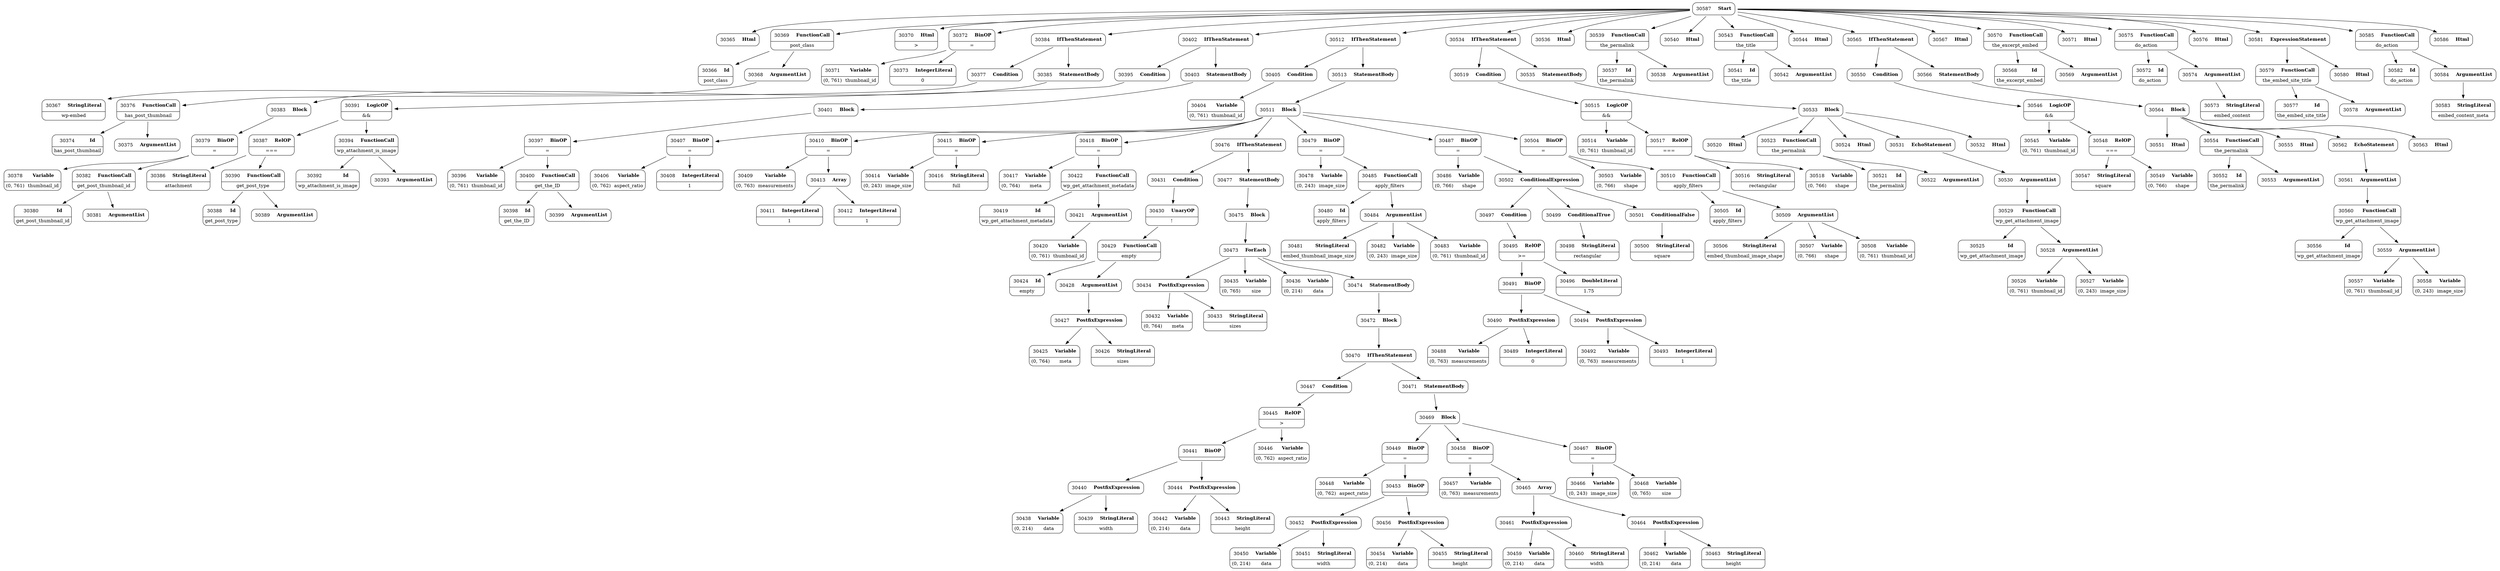 digraph ast {
node [shape=none];
30365 [label=<<TABLE border='1' cellspacing='0' cellpadding='10' style='rounded' ><TR><TD border='0'>30365</TD><TD border='0'><B>Html</B></TD></TR></TABLE>>];
30366 [label=<<TABLE border='1' cellspacing='0' cellpadding='10' style='rounded' ><TR><TD border='0'>30366</TD><TD border='0'><B>Id</B></TD></TR><HR/><TR><TD border='0' cellpadding='5' colspan='2'>post_class</TD></TR></TABLE>>];
30367 [label=<<TABLE border='1' cellspacing='0' cellpadding='10' style='rounded' ><TR><TD border='0'>30367</TD><TD border='0'><B>StringLiteral</B></TD></TR><HR/><TR><TD border='0' cellpadding='5' colspan='2'>wp-embed</TD></TR></TABLE>>];
30368 [label=<<TABLE border='1' cellspacing='0' cellpadding='10' style='rounded' ><TR><TD border='0'>30368</TD><TD border='0'><B>ArgumentList</B></TD></TR></TABLE>>];
30368 -> 30367 [weight=2];
30369 [label=<<TABLE border='1' cellspacing='0' cellpadding='10' style='rounded' ><TR><TD border='0'>30369</TD><TD border='0'><B>FunctionCall</B></TD></TR><HR/><TR><TD border='0' cellpadding='5' colspan='2'>post_class</TD></TR></TABLE>>];
30369 -> 30366 [weight=2];
30369 -> 30368 [weight=2];
30370 [label=<<TABLE border='1' cellspacing='0' cellpadding='10' style='rounded' ><TR><TD border='0'>30370</TD><TD border='0'><B>Html</B></TD></TR><HR/><TR><TD border='0' cellpadding='5' colspan='2'>&gt;</TD></TR></TABLE>>];
30371 [label=<<TABLE border='1' cellspacing='0' cellpadding='10' style='rounded' ><TR><TD border='0'>30371</TD><TD border='0'><B>Variable</B></TD></TR><HR/><TR><TD border='0' cellpadding='5'>(0, 761)</TD><TD border='0' cellpadding='5'>thumbnail_id</TD></TR></TABLE>>];
30372 [label=<<TABLE border='1' cellspacing='0' cellpadding='10' style='rounded' ><TR><TD border='0'>30372</TD><TD border='0'><B>BinOP</B></TD></TR><HR/><TR><TD border='0' cellpadding='5' colspan='2'>=</TD></TR></TABLE>>];
30372 -> 30371 [weight=2];
30372 -> 30373 [weight=2];
30373 [label=<<TABLE border='1' cellspacing='0' cellpadding='10' style='rounded' ><TR><TD border='0'>30373</TD><TD border='0'><B>IntegerLiteral</B></TD></TR><HR/><TR><TD border='0' cellpadding='5' colspan='2'>0</TD></TR></TABLE>>];
30374 [label=<<TABLE border='1' cellspacing='0' cellpadding='10' style='rounded' ><TR><TD border='0'>30374</TD><TD border='0'><B>Id</B></TD></TR><HR/><TR><TD border='0' cellpadding='5' colspan='2'>has_post_thumbnail</TD></TR></TABLE>>];
30375 [label=<<TABLE border='1' cellspacing='0' cellpadding='10' style='rounded' ><TR><TD border='0'>30375</TD><TD border='0'><B>ArgumentList</B></TD></TR></TABLE>>];
30376 [label=<<TABLE border='1' cellspacing='0' cellpadding='10' style='rounded' ><TR><TD border='0'>30376</TD><TD border='0'><B>FunctionCall</B></TD></TR><HR/><TR><TD border='0' cellpadding='5' colspan='2'>has_post_thumbnail</TD></TR></TABLE>>];
30376 -> 30374 [weight=2];
30376 -> 30375 [weight=2];
30377 [label=<<TABLE border='1' cellspacing='0' cellpadding='10' style='rounded' ><TR><TD border='0'>30377</TD><TD border='0'><B>Condition</B></TD></TR></TABLE>>];
30377 -> 30376 [weight=2];
30378 [label=<<TABLE border='1' cellspacing='0' cellpadding='10' style='rounded' ><TR><TD border='0'>30378</TD><TD border='0'><B>Variable</B></TD></TR><HR/><TR><TD border='0' cellpadding='5'>(0, 761)</TD><TD border='0' cellpadding='5'>thumbnail_id</TD></TR></TABLE>>];
30379 [label=<<TABLE border='1' cellspacing='0' cellpadding='10' style='rounded' ><TR><TD border='0'>30379</TD><TD border='0'><B>BinOP</B></TD></TR><HR/><TR><TD border='0' cellpadding='5' colspan='2'>=</TD></TR></TABLE>>];
30379 -> 30378 [weight=2];
30379 -> 30382 [weight=2];
30380 [label=<<TABLE border='1' cellspacing='0' cellpadding='10' style='rounded' ><TR><TD border='0'>30380</TD><TD border='0'><B>Id</B></TD></TR><HR/><TR><TD border='0' cellpadding='5' colspan='2'>get_post_thumbnail_id</TD></TR></TABLE>>];
30381 [label=<<TABLE border='1' cellspacing='0' cellpadding='10' style='rounded' ><TR><TD border='0'>30381</TD><TD border='0'><B>ArgumentList</B></TD></TR></TABLE>>];
30382 [label=<<TABLE border='1' cellspacing='0' cellpadding='10' style='rounded' ><TR><TD border='0'>30382</TD><TD border='0'><B>FunctionCall</B></TD></TR><HR/><TR><TD border='0' cellpadding='5' colspan='2'>get_post_thumbnail_id</TD></TR></TABLE>>];
30382 -> 30380 [weight=2];
30382 -> 30381 [weight=2];
30383 [label=<<TABLE border='1' cellspacing='0' cellpadding='10' style='rounded' ><TR><TD border='0'>30383</TD><TD border='0'><B>Block</B></TD></TR></TABLE>>];
30383 -> 30379 [weight=2];
30384 [label=<<TABLE border='1' cellspacing='0' cellpadding='10' style='rounded' ><TR><TD border='0'>30384</TD><TD border='0'><B>IfThenStatement</B></TD></TR></TABLE>>];
30384 -> 30377 [weight=2];
30384 -> 30385 [weight=2];
30385 [label=<<TABLE border='1' cellspacing='0' cellpadding='10' style='rounded' ><TR><TD border='0'>30385</TD><TD border='0'><B>StatementBody</B></TD></TR></TABLE>>];
30385 -> 30383 [weight=2];
30386 [label=<<TABLE border='1' cellspacing='0' cellpadding='10' style='rounded' ><TR><TD border='0'>30386</TD><TD border='0'><B>StringLiteral</B></TD></TR><HR/><TR><TD border='0' cellpadding='5' colspan='2'>attachment</TD></TR></TABLE>>];
30387 [label=<<TABLE border='1' cellspacing='0' cellpadding='10' style='rounded' ><TR><TD border='0'>30387</TD><TD border='0'><B>RelOP</B></TD></TR><HR/><TR><TD border='0' cellpadding='5' colspan='2'>===</TD></TR></TABLE>>];
30387 -> 30386 [weight=2];
30387 -> 30390 [weight=2];
30388 [label=<<TABLE border='1' cellspacing='0' cellpadding='10' style='rounded' ><TR><TD border='0'>30388</TD><TD border='0'><B>Id</B></TD></TR><HR/><TR><TD border='0' cellpadding='5' colspan='2'>get_post_type</TD></TR></TABLE>>];
30389 [label=<<TABLE border='1' cellspacing='0' cellpadding='10' style='rounded' ><TR><TD border='0'>30389</TD><TD border='0'><B>ArgumentList</B></TD></TR></TABLE>>];
30390 [label=<<TABLE border='1' cellspacing='0' cellpadding='10' style='rounded' ><TR><TD border='0'>30390</TD><TD border='0'><B>FunctionCall</B></TD></TR><HR/><TR><TD border='0' cellpadding='5' colspan='2'>get_post_type</TD></TR></TABLE>>];
30390 -> 30388 [weight=2];
30390 -> 30389 [weight=2];
30391 [label=<<TABLE border='1' cellspacing='0' cellpadding='10' style='rounded' ><TR><TD border='0'>30391</TD><TD border='0'><B>LogicOP</B></TD></TR><HR/><TR><TD border='0' cellpadding='5' colspan='2'>&amp;&amp;</TD></TR></TABLE>>];
30391 -> 30387 [weight=2];
30391 -> 30394 [weight=2];
30392 [label=<<TABLE border='1' cellspacing='0' cellpadding='10' style='rounded' ><TR><TD border='0'>30392</TD><TD border='0'><B>Id</B></TD></TR><HR/><TR><TD border='0' cellpadding='5' colspan='2'>wp_attachment_is_image</TD></TR></TABLE>>];
30393 [label=<<TABLE border='1' cellspacing='0' cellpadding='10' style='rounded' ><TR><TD border='0'>30393</TD><TD border='0'><B>ArgumentList</B></TD></TR></TABLE>>];
30394 [label=<<TABLE border='1' cellspacing='0' cellpadding='10' style='rounded' ><TR><TD border='0'>30394</TD><TD border='0'><B>FunctionCall</B></TD></TR><HR/><TR><TD border='0' cellpadding='5' colspan='2'>wp_attachment_is_image</TD></TR></TABLE>>];
30394 -> 30392 [weight=2];
30394 -> 30393 [weight=2];
30395 [label=<<TABLE border='1' cellspacing='0' cellpadding='10' style='rounded' ><TR><TD border='0'>30395</TD><TD border='0'><B>Condition</B></TD></TR></TABLE>>];
30395 -> 30391 [weight=2];
30396 [label=<<TABLE border='1' cellspacing='0' cellpadding='10' style='rounded' ><TR><TD border='0'>30396</TD><TD border='0'><B>Variable</B></TD></TR><HR/><TR><TD border='0' cellpadding='5'>(0, 761)</TD><TD border='0' cellpadding='5'>thumbnail_id</TD></TR></TABLE>>];
30397 [label=<<TABLE border='1' cellspacing='0' cellpadding='10' style='rounded' ><TR><TD border='0'>30397</TD><TD border='0'><B>BinOP</B></TD></TR><HR/><TR><TD border='0' cellpadding='5' colspan='2'>=</TD></TR></TABLE>>];
30397 -> 30396 [weight=2];
30397 -> 30400 [weight=2];
30398 [label=<<TABLE border='1' cellspacing='0' cellpadding='10' style='rounded' ><TR><TD border='0'>30398</TD><TD border='0'><B>Id</B></TD></TR><HR/><TR><TD border='0' cellpadding='5' colspan='2'>get_the_ID</TD></TR></TABLE>>];
30399 [label=<<TABLE border='1' cellspacing='0' cellpadding='10' style='rounded' ><TR><TD border='0'>30399</TD><TD border='0'><B>ArgumentList</B></TD></TR></TABLE>>];
30400 [label=<<TABLE border='1' cellspacing='0' cellpadding='10' style='rounded' ><TR><TD border='0'>30400</TD><TD border='0'><B>FunctionCall</B></TD></TR><HR/><TR><TD border='0' cellpadding='5' colspan='2'>get_the_ID</TD></TR></TABLE>>];
30400 -> 30398 [weight=2];
30400 -> 30399 [weight=2];
30401 [label=<<TABLE border='1' cellspacing='0' cellpadding='10' style='rounded' ><TR><TD border='0'>30401</TD><TD border='0'><B>Block</B></TD></TR></TABLE>>];
30401 -> 30397 [weight=2];
30402 [label=<<TABLE border='1' cellspacing='0' cellpadding='10' style='rounded' ><TR><TD border='0'>30402</TD><TD border='0'><B>IfThenStatement</B></TD></TR></TABLE>>];
30402 -> 30395 [weight=2];
30402 -> 30403 [weight=2];
30403 [label=<<TABLE border='1' cellspacing='0' cellpadding='10' style='rounded' ><TR><TD border='0'>30403</TD><TD border='0'><B>StatementBody</B></TD></TR></TABLE>>];
30403 -> 30401 [weight=2];
30404 [label=<<TABLE border='1' cellspacing='0' cellpadding='10' style='rounded' ><TR><TD border='0'>30404</TD><TD border='0'><B>Variable</B></TD></TR><HR/><TR><TD border='0' cellpadding='5'>(0, 761)</TD><TD border='0' cellpadding='5'>thumbnail_id</TD></TR></TABLE>>];
30405 [label=<<TABLE border='1' cellspacing='0' cellpadding='10' style='rounded' ><TR><TD border='0'>30405</TD><TD border='0'><B>Condition</B></TD></TR></TABLE>>];
30405 -> 30404 [weight=2];
30406 [label=<<TABLE border='1' cellspacing='0' cellpadding='10' style='rounded' ><TR><TD border='0'>30406</TD><TD border='0'><B>Variable</B></TD></TR><HR/><TR><TD border='0' cellpadding='5'>(0, 762)</TD><TD border='0' cellpadding='5'>aspect_ratio</TD></TR></TABLE>>];
30407 [label=<<TABLE border='1' cellspacing='0' cellpadding='10' style='rounded' ><TR><TD border='0'>30407</TD><TD border='0'><B>BinOP</B></TD></TR><HR/><TR><TD border='0' cellpadding='5' colspan='2'>=</TD></TR></TABLE>>];
30407 -> 30406 [weight=2];
30407 -> 30408 [weight=2];
30408 [label=<<TABLE border='1' cellspacing='0' cellpadding='10' style='rounded' ><TR><TD border='0'>30408</TD><TD border='0'><B>IntegerLiteral</B></TD></TR><HR/><TR><TD border='0' cellpadding='5' colspan='2'>1</TD></TR></TABLE>>];
30409 [label=<<TABLE border='1' cellspacing='0' cellpadding='10' style='rounded' ><TR><TD border='0'>30409</TD><TD border='0'><B>Variable</B></TD></TR><HR/><TR><TD border='0' cellpadding='5'>(0, 763)</TD><TD border='0' cellpadding='5'>measurements</TD></TR></TABLE>>];
30410 [label=<<TABLE border='1' cellspacing='0' cellpadding='10' style='rounded' ><TR><TD border='0'>30410</TD><TD border='0'><B>BinOP</B></TD></TR><HR/><TR><TD border='0' cellpadding='5' colspan='2'>=</TD></TR></TABLE>>];
30410 -> 30409 [weight=2];
30410 -> 30413 [weight=2];
30411 [label=<<TABLE border='1' cellspacing='0' cellpadding='10' style='rounded' ><TR><TD border='0'>30411</TD><TD border='0'><B>IntegerLiteral</B></TD></TR><HR/><TR><TD border='0' cellpadding='5' colspan='2'>1</TD></TR></TABLE>>];
30412 [label=<<TABLE border='1' cellspacing='0' cellpadding='10' style='rounded' ><TR><TD border='0'>30412</TD><TD border='0'><B>IntegerLiteral</B></TD></TR><HR/><TR><TD border='0' cellpadding='5' colspan='2'>1</TD></TR></TABLE>>];
30413 [label=<<TABLE border='1' cellspacing='0' cellpadding='10' style='rounded' ><TR><TD border='0'>30413</TD><TD border='0'><B>Array</B></TD></TR></TABLE>>];
30413 -> 30411 [weight=2];
30413 -> 30412 [weight=2];
30414 [label=<<TABLE border='1' cellspacing='0' cellpadding='10' style='rounded' ><TR><TD border='0'>30414</TD><TD border='0'><B>Variable</B></TD></TR><HR/><TR><TD border='0' cellpadding='5'>(0, 243)</TD><TD border='0' cellpadding='5'>image_size</TD></TR></TABLE>>];
30415 [label=<<TABLE border='1' cellspacing='0' cellpadding='10' style='rounded' ><TR><TD border='0'>30415</TD><TD border='0'><B>BinOP</B></TD></TR><HR/><TR><TD border='0' cellpadding='5' colspan='2'>=</TD></TR></TABLE>>];
30415 -> 30414 [weight=2];
30415 -> 30416 [weight=2];
30416 [label=<<TABLE border='1' cellspacing='0' cellpadding='10' style='rounded' ><TR><TD border='0'>30416</TD><TD border='0'><B>StringLiteral</B></TD></TR><HR/><TR><TD border='0' cellpadding='5' colspan='2'>full</TD></TR></TABLE>>];
30417 [label=<<TABLE border='1' cellspacing='0' cellpadding='10' style='rounded' ><TR><TD border='0'>30417</TD><TD border='0'><B>Variable</B></TD></TR><HR/><TR><TD border='0' cellpadding='5'>(0, 764)</TD><TD border='0' cellpadding='5'>meta</TD></TR></TABLE>>];
30418 [label=<<TABLE border='1' cellspacing='0' cellpadding='10' style='rounded' ><TR><TD border='0'>30418</TD><TD border='0'><B>BinOP</B></TD></TR><HR/><TR><TD border='0' cellpadding='5' colspan='2'>=</TD></TR></TABLE>>];
30418 -> 30417 [weight=2];
30418 -> 30422 [weight=2];
30419 [label=<<TABLE border='1' cellspacing='0' cellpadding='10' style='rounded' ><TR><TD border='0'>30419</TD><TD border='0'><B>Id</B></TD></TR><HR/><TR><TD border='0' cellpadding='5' colspan='2'>wp_get_attachment_metadata</TD></TR></TABLE>>];
30420 [label=<<TABLE border='1' cellspacing='0' cellpadding='10' style='rounded' ><TR><TD border='0'>30420</TD><TD border='0'><B>Variable</B></TD></TR><HR/><TR><TD border='0' cellpadding='5'>(0, 761)</TD><TD border='0' cellpadding='5'>thumbnail_id</TD></TR></TABLE>>];
30421 [label=<<TABLE border='1' cellspacing='0' cellpadding='10' style='rounded' ><TR><TD border='0'>30421</TD><TD border='0'><B>ArgumentList</B></TD></TR></TABLE>>];
30421 -> 30420 [weight=2];
30422 [label=<<TABLE border='1' cellspacing='0' cellpadding='10' style='rounded' ><TR><TD border='0'>30422</TD><TD border='0'><B>FunctionCall</B></TD></TR><HR/><TR><TD border='0' cellpadding='5' colspan='2'>wp_get_attachment_metadata</TD></TR></TABLE>>];
30422 -> 30419 [weight=2];
30422 -> 30421 [weight=2];
30424 [label=<<TABLE border='1' cellspacing='0' cellpadding='10' style='rounded' ><TR><TD border='0'>30424</TD><TD border='0'><B>Id</B></TD></TR><HR/><TR><TD border='0' cellpadding='5' colspan='2'>empty</TD></TR></TABLE>>];
30425 [label=<<TABLE border='1' cellspacing='0' cellpadding='10' style='rounded' ><TR><TD border='0'>30425</TD><TD border='0'><B>Variable</B></TD></TR><HR/><TR><TD border='0' cellpadding='5'>(0, 764)</TD><TD border='0' cellpadding='5'>meta</TD></TR></TABLE>>];
30426 [label=<<TABLE border='1' cellspacing='0' cellpadding='10' style='rounded' ><TR><TD border='0'>30426</TD><TD border='0'><B>StringLiteral</B></TD></TR><HR/><TR><TD border='0' cellpadding='5' colspan='2'>sizes</TD></TR></TABLE>>];
30427 [label=<<TABLE border='1' cellspacing='0' cellpadding='10' style='rounded' ><TR><TD border='0'>30427</TD><TD border='0'><B>PostfixExpression</B></TD></TR></TABLE>>];
30427 -> 30425 [weight=2];
30427 -> 30426 [weight=2];
30428 [label=<<TABLE border='1' cellspacing='0' cellpadding='10' style='rounded' ><TR><TD border='0'>30428</TD><TD border='0'><B>ArgumentList</B></TD></TR></TABLE>>];
30428 -> 30427 [weight=2];
30429 [label=<<TABLE border='1' cellspacing='0' cellpadding='10' style='rounded' ><TR><TD border='0'>30429</TD><TD border='0'><B>FunctionCall</B></TD></TR><HR/><TR><TD border='0' cellpadding='5' colspan='2'>empty</TD></TR></TABLE>>];
30429 -> 30424 [weight=2];
30429 -> 30428 [weight=2];
30430 [label=<<TABLE border='1' cellspacing='0' cellpadding='10' style='rounded' ><TR><TD border='0'>30430</TD><TD border='0'><B>UnaryOP</B></TD></TR><HR/><TR><TD border='0' cellpadding='5' colspan='2'>!</TD></TR></TABLE>>];
30430 -> 30429 [weight=2];
30431 [label=<<TABLE border='1' cellspacing='0' cellpadding='10' style='rounded' ><TR><TD border='0'>30431</TD><TD border='0'><B>Condition</B></TD></TR></TABLE>>];
30431 -> 30430 [weight=2];
30432 [label=<<TABLE border='1' cellspacing='0' cellpadding='10' style='rounded' ><TR><TD border='0'>30432</TD><TD border='0'><B>Variable</B></TD></TR><HR/><TR><TD border='0' cellpadding='5'>(0, 764)</TD><TD border='0' cellpadding='5'>meta</TD></TR></TABLE>>];
30433 [label=<<TABLE border='1' cellspacing='0' cellpadding='10' style='rounded' ><TR><TD border='0'>30433</TD><TD border='0'><B>StringLiteral</B></TD></TR><HR/><TR><TD border='0' cellpadding='5' colspan='2'>sizes</TD></TR></TABLE>>];
30434 [label=<<TABLE border='1' cellspacing='0' cellpadding='10' style='rounded' ><TR><TD border='0'>30434</TD><TD border='0'><B>PostfixExpression</B></TD></TR></TABLE>>];
30434 -> 30432 [weight=2];
30434 -> 30433 [weight=2];
30435 [label=<<TABLE border='1' cellspacing='0' cellpadding='10' style='rounded' ><TR><TD border='0'>30435</TD><TD border='0'><B>Variable</B></TD></TR><HR/><TR><TD border='0' cellpadding='5'>(0, 765)</TD><TD border='0' cellpadding='5'>size</TD></TR></TABLE>>];
30436 [label=<<TABLE border='1' cellspacing='0' cellpadding='10' style='rounded' ><TR><TD border='0'>30436</TD><TD border='0'><B>Variable</B></TD></TR><HR/><TR><TD border='0' cellpadding='5'>(0, 214)</TD><TD border='0' cellpadding='5'>data</TD></TR></TABLE>>];
30438 [label=<<TABLE border='1' cellspacing='0' cellpadding='10' style='rounded' ><TR><TD border='0'>30438</TD><TD border='0'><B>Variable</B></TD></TR><HR/><TR><TD border='0' cellpadding='5'>(0, 214)</TD><TD border='0' cellpadding='5'>data</TD></TR></TABLE>>];
30439 [label=<<TABLE border='1' cellspacing='0' cellpadding='10' style='rounded' ><TR><TD border='0'>30439</TD><TD border='0'><B>StringLiteral</B></TD></TR><HR/><TR><TD border='0' cellpadding='5' colspan='2'>width</TD></TR></TABLE>>];
30440 [label=<<TABLE border='1' cellspacing='0' cellpadding='10' style='rounded' ><TR><TD border='0'>30440</TD><TD border='0'><B>PostfixExpression</B></TD></TR></TABLE>>];
30440 -> 30438 [weight=2];
30440 -> 30439 [weight=2];
30441 [label=<<TABLE border='1' cellspacing='0' cellpadding='10' style='rounded' ><TR><TD border='0'>30441</TD><TD border='0'><B>BinOP</B></TD></TR><HR/><TR><TD border='0' cellpadding='5' colspan='2'></TD></TR></TABLE>>];
30441 -> 30440 [weight=2];
30441 -> 30444 [weight=2];
30442 [label=<<TABLE border='1' cellspacing='0' cellpadding='10' style='rounded' ><TR><TD border='0'>30442</TD><TD border='0'><B>Variable</B></TD></TR><HR/><TR><TD border='0' cellpadding='5'>(0, 214)</TD><TD border='0' cellpadding='5'>data</TD></TR></TABLE>>];
30443 [label=<<TABLE border='1' cellspacing='0' cellpadding='10' style='rounded' ><TR><TD border='0'>30443</TD><TD border='0'><B>StringLiteral</B></TD></TR><HR/><TR><TD border='0' cellpadding='5' colspan='2'>height</TD></TR></TABLE>>];
30444 [label=<<TABLE border='1' cellspacing='0' cellpadding='10' style='rounded' ><TR><TD border='0'>30444</TD><TD border='0'><B>PostfixExpression</B></TD></TR></TABLE>>];
30444 -> 30442 [weight=2];
30444 -> 30443 [weight=2];
30445 [label=<<TABLE border='1' cellspacing='0' cellpadding='10' style='rounded' ><TR><TD border='0'>30445</TD><TD border='0'><B>RelOP</B></TD></TR><HR/><TR><TD border='0' cellpadding='5' colspan='2'>&gt;</TD></TR></TABLE>>];
30445 -> 30441 [weight=2];
30445 -> 30446 [weight=2];
30446 [label=<<TABLE border='1' cellspacing='0' cellpadding='10' style='rounded' ><TR><TD border='0'>30446</TD><TD border='0'><B>Variable</B></TD></TR><HR/><TR><TD border='0' cellpadding='5'>(0, 762)</TD><TD border='0' cellpadding='5'>aspect_ratio</TD></TR></TABLE>>];
30447 [label=<<TABLE border='1' cellspacing='0' cellpadding='10' style='rounded' ><TR><TD border='0'>30447</TD><TD border='0'><B>Condition</B></TD></TR></TABLE>>];
30447 -> 30445 [weight=2];
30448 [label=<<TABLE border='1' cellspacing='0' cellpadding='10' style='rounded' ><TR><TD border='0'>30448</TD><TD border='0'><B>Variable</B></TD></TR><HR/><TR><TD border='0' cellpadding='5'>(0, 762)</TD><TD border='0' cellpadding='5'>aspect_ratio</TD></TR></TABLE>>];
30449 [label=<<TABLE border='1' cellspacing='0' cellpadding='10' style='rounded' ><TR><TD border='0'>30449</TD><TD border='0'><B>BinOP</B></TD></TR><HR/><TR><TD border='0' cellpadding='5' colspan='2'>=</TD></TR></TABLE>>];
30449 -> 30448 [weight=2];
30449 -> 30453 [weight=2];
30450 [label=<<TABLE border='1' cellspacing='0' cellpadding='10' style='rounded' ><TR><TD border='0'>30450</TD><TD border='0'><B>Variable</B></TD></TR><HR/><TR><TD border='0' cellpadding='5'>(0, 214)</TD><TD border='0' cellpadding='5'>data</TD></TR></TABLE>>];
30451 [label=<<TABLE border='1' cellspacing='0' cellpadding='10' style='rounded' ><TR><TD border='0'>30451</TD><TD border='0'><B>StringLiteral</B></TD></TR><HR/><TR><TD border='0' cellpadding='5' colspan='2'>width</TD></TR></TABLE>>];
30452 [label=<<TABLE border='1' cellspacing='0' cellpadding='10' style='rounded' ><TR><TD border='0'>30452</TD><TD border='0'><B>PostfixExpression</B></TD></TR></TABLE>>];
30452 -> 30450 [weight=2];
30452 -> 30451 [weight=2];
30453 [label=<<TABLE border='1' cellspacing='0' cellpadding='10' style='rounded' ><TR><TD border='0'>30453</TD><TD border='0'><B>BinOP</B></TD></TR><HR/><TR><TD border='0' cellpadding='5' colspan='2'></TD></TR></TABLE>>];
30453 -> 30452 [weight=2];
30453 -> 30456 [weight=2];
30454 [label=<<TABLE border='1' cellspacing='0' cellpadding='10' style='rounded' ><TR><TD border='0'>30454</TD><TD border='0'><B>Variable</B></TD></TR><HR/><TR><TD border='0' cellpadding='5'>(0, 214)</TD><TD border='0' cellpadding='5'>data</TD></TR></TABLE>>];
30455 [label=<<TABLE border='1' cellspacing='0' cellpadding='10' style='rounded' ><TR><TD border='0'>30455</TD><TD border='0'><B>StringLiteral</B></TD></TR><HR/><TR><TD border='0' cellpadding='5' colspan='2'>height</TD></TR></TABLE>>];
30456 [label=<<TABLE border='1' cellspacing='0' cellpadding='10' style='rounded' ><TR><TD border='0'>30456</TD><TD border='0'><B>PostfixExpression</B></TD></TR></TABLE>>];
30456 -> 30454 [weight=2];
30456 -> 30455 [weight=2];
30457 [label=<<TABLE border='1' cellspacing='0' cellpadding='10' style='rounded' ><TR><TD border='0'>30457</TD><TD border='0'><B>Variable</B></TD></TR><HR/><TR><TD border='0' cellpadding='5'>(0, 763)</TD><TD border='0' cellpadding='5'>measurements</TD></TR></TABLE>>];
30458 [label=<<TABLE border='1' cellspacing='0' cellpadding='10' style='rounded' ><TR><TD border='0'>30458</TD><TD border='0'><B>BinOP</B></TD></TR><HR/><TR><TD border='0' cellpadding='5' colspan='2'>=</TD></TR></TABLE>>];
30458 -> 30457 [weight=2];
30458 -> 30465 [weight=2];
30459 [label=<<TABLE border='1' cellspacing='0' cellpadding='10' style='rounded' ><TR><TD border='0'>30459</TD><TD border='0'><B>Variable</B></TD></TR><HR/><TR><TD border='0' cellpadding='5'>(0, 214)</TD><TD border='0' cellpadding='5'>data</TD></TR></TABLE>>];
30460 [label=<<TABLE border='1' cellspacing='0' cellpadding='10' style='rounded' ><TR><TD border='0'>30460</TD><TD border='0'><B>StringLiteral</B></TD></TR><HR/><TR><TD border='0' cellpadding='5' colspan='2'>width</TD></TR></TABLE>>];
30461 [label=<<TABLE border='1' cellspacing='0' cellpadding='10' style='rounded' ><TR><TD border='0'>30461</TD><TD border='0'><B>PostfixExpression</B></TD></TR></TABLE>>];
30461 -> 30459 [weight=2];
30461 -> 30460 [weight=2];
30462 [label=<<TABLE border='1' cellspacing='0' cellpadding='10' style='rounded' ><TR><TD border='0'>30462</TD><TD border='0'><B>Variable</B></TD></TR><HR/><TR><TD border='0' cellpadding='5'>(0, 214)</TD><TD border='0' cellpadding='5'>data</TD></TR></TABLE>>];
30463 [label=<<TABLE border='1' cellspacing='0' cellpadding='10' style='rounded' ><TR><TD border='0'>30463</TD><TD border='0'><B>StringLiteral</B></TD></TR><HR/><TR><TD border='0' cellpadding='5' colspan='2'>height</TD></TR></TABLE>>];
30464 [label=<<TABLE border='1' cellspacing='0' cellpadding='10' style='rounded' ><TR><TD border='0'>30464</TD><TD border='0'><B>PostfixExpression</B></TD></TR></TABLE>>];
30464 -> 30462 [weight=2];
30464 -> 30463 [weight=2];
30465 [label=<<TABLE border='1' cellspacing='0' cellpadding='10' style='rounded' ><TR><TD border='0'>30465</TD><TD border='0'><B>Array</B></TD></TR></TABLE>>];
30465 -> 30461 [weight=2];
30465 -> 30464 [weight=2];
30466 [label=<<TABLE border='1' cellspacing='0' cellpadding='10' style='rounded' ><TR><TD border='0'>30466</TD><TD border='0'><B>Variable</B></TD></TR><HR/><TR><TD border='0' cellpadding='5'>(0, 243)</TD><TD border='0' cellpadding='5'>image_size</TD></TR></TABLE>>];
30467 [label=<<TABLE border='1' cellspacing='0' cellpadding='10' style='rounded' ><TR><TD border='0'>30467</TD><TD border='0'><B>BinOP</B></TD></TR><HR/><TR><TD border='0' cellpadding='5' colspan='2'>=</TD></TR></TABLE>>];
30467 -> 30466 [weight=2];
30467 -> 30468 [weight=2];
30468 [label=<<TABLE border='1' cellspacing='0' cellpadding='10' style='rounded' ><TR><TD border='0'>30468</TD><TD border='0'><B>Variable</B></TD></TR><HR/><TR><TD border='0' cellpadding='5'>(0, 765)</TD><TD border='0' cellpadding='5'>size</TD></TR></TABLE>>];
30469 [label=<<TABLE border='1' cellspacing='0' cellpadding='10' style='rounded' ><TR><TD border='0'>30469</TD><TD border='0'><B>Block</B></TD></TR></TABLE>>];
30469 -> 30449 [weight=2];
30469 -> 30458 [weight=2];
30469 -> 30467 [weight=2];
30470 [label=<<TABLE border='1' cellspacing='0' cellpadding='10' style='rounded' ><TR><TD border='0'>30470</TD><TD border='0'><B>IfThenStatement</B></TD></TR></TABLE>>];
30470 -> 30447 [weight=2];
30470 -> 30471 [weight=2];
30471 [label=<<TABLE border='1' cellspacing='0' cellpadding='10' style='rounded' ><TR><TD border='0'>30471</TD><TD border='0'><B>StatementBody</B></TD></TR></TABLE>>];
30471 -> 30469 [weight=2];
30472 [label=<<TABLE border='1' cellspacing='0' cellpadding='10' style='rounded' ><TR><TD border='0'>30472</TD><TD border='0'><B>Block</B></TD></TR></TABLE>>];
30472 -> 30470 [weight=2];
30473 [label=<<TABLE border='1' cellspacing='0' cellpadding='10' style='rounded' ><TR><TD border='0'>30473</TD><TD border='0'><B>ForEach</B></TD></TR></TABLE>>];
30473 -> 30434 [weight=2];
30473 -> 30435 [weight=2];
30473 -> 30436 [weight=2];
30473 -> 30474 [weight=2];
30474 [label=<<TABLE border='1' cellspacing='0' cellpadding='10' style='rounded' ><TR><TD border='0'>30474</TD><TD border='0'><B>StatementBody</B></TD></TR></TABLE>>];
30474 -> 30472 [weight=2];
30475 [label=<<TABLE border='1' cellspacing='0' cellpadding='10' style='rounded' ><TR><TD border='0'>30475</TD><TD border='0'><B>Block</B></TD></TR></TABLE>>];
30475 -> 30473 [weight=2];
30476 [label=<<TABLE border='1' cellspacing='0' cellpadding='10' style='rounded' ><TR><TD border='0'>30476</TD><TD border='0'><B>IfThenStatement</B></TD></TR></TABLE>>];
30476 -> 30431 [weight=2];
30476 -> 30477 [weight=2];
30477 [label=<<TABLE border='1' cellspacing='0' cellpadding='10' style='rounded' ><TR><TD border='0'>30477</TD><TD border='0'><B>StatementBody</B></TD></TR></TABLE>>];
30477 -> 30475 [weight=2];
30478 [label=<<TABLE border='1' cellspacing='0' cellpadding='10' style='rounded' ><TR><TD border='0'>30478</TD><TD border='0'><B>Variable</B></TD></TR><HR/><TR><TD border='0' cellpadding='5'>(0, 243)</TD><TD border='0' cellpadding='5'>image_size</TD></TR></TABLE>>];
30479 [label=<<TABLE border='1' cellspacing='0' cellpadding='10' style='rounded' ><TR><TD border='0'>30479</TD><TD border='0'><B>BinOP</B></TD></TR><HR/><TR><TD border='0' cellpadding='5' colspan='2'>=</TD></TR></TABLE>>];
30479 -> 30478 [weight=2];
30479 -> 30485 [weight=2];
30480 [label=<<TABLE border='1' cellspacing='0' cellpadding='10' style='rounded' ><TR><TD border='0'>30480</TD><TD border='0'><B>Id</B></TD></TR><HR/><TR><TD border='0' cellpadding='5' colspan='2'>apply_filters</TD></TR></TABLE>>];
30481 [label=<<TABLE border='1' cellspacing='0' cellpadding='10' style='rounded' ><TR><TD border='0'>30481</TD><TD border='0'><B>StringLiteral</B></TD></TR><HR/><TR><TD border='0' cellpadding='5' colspan='2'>embed_thumbnail_image_size</TD></TR></TABLE>>];
30482 [label=<<TABLE border='1' cellspacing='0' cellpadding='10' style='rounded' ><TR><TD border='0'>30482</TD><TD border='0'><B>Variable</B></TD></TR><HR/><TR><TD border='0' cellpadding='5'>(0, 243)</TD><TD border='0' cellpadding='5'>image_size</TD></TR></TABLE>>];
30483 [label=<<TABLE border='1' cellspacing='0' cellpadding='10' style='rounded' ><TR><TD border='0'>30483</TD><TD border='0'><B>Variable</B></TD></TR><HR/><TR><TD border='0' cellpadding='5'>(0, 761)</TD><TD border='0' cellpadding='5'>thumbnail_id</TD></TR></TABLE>>];
30484 [label=<<TABLE border='1' cellspacing='0' cellpadding='10' style='rounded' ><TR><TD border='0'>30484</TD><TD border='0'><B>ArgumentList</B></TD></TR></TABLE>>];
30484 -> 30481 [weight=2];
30484 -> 30482 [weight=2];
30484 -> 30483 [weight=2];
30485 [label=<<TABLE border='1' cellspacing='0' cellpadding='10' style='rounded' ><TR><TD border='0'>30485</TD><TD border='0'><B>FunctionCall</B></TD></TR><HR/><TR><TD border='0' cellpadding='5' colspan='2'>apply_filters</TD></TR></TABLE>>];
30485 -> 30480 [weight=2];
30485 -> 30484 [weight=2];
30486 [label=<<TABLE border='1' cellspacing='0' cellpadding='10' style='rounded' ><TR><TD border='0'>30486</TD><TD border='0'><B>Variable</B></TD></TR><HR/><TR><TD border='0' cellpadding='5'>(0, 766)</TD><TD border='0' cellpadding='5'>shape</TD></TR></TABLE>>];
30487 [label=<<TABLE border='1' cellspacing='0' cellpadding='10' style='rounded' ><TR><TD border='0'>30487</TD><TD border='0'><B>BinOP</B></TD></TR><HR/><TR><TD border='0' cellpadding='5' colspan='2'>=</TD></TR></TABLE>>];
30487 -> 30486 [weight=2];
30487 -> 30502 [weight=2];
30488 [label=<<TABLE border='1' cellspacing='0' cellpadding='10' style='rounded' ><TR><TD border='0'>30488</TD><TD border='0'><B>Variable</B></TD></TR><HR/><TR><TD border='0' cellpadding='5'>(0, 763)</TD><TD border='0' cellpadding='5'>measurements</TD></TR></TABLE>>];
30489 [label=<<TABLE border='1' cellspacing='0' cellpadding='10' style='rounded' ><TR><TD border='0'>30489</TD><TD border='0'><B>IntegerLiteral</B></TD></TR><HR/><TR><TD border='0' cellpadding='5' colspan='2'>0</TD></TR></TABLE>>];
30490 [label=<<TABLE border='1' cellspacing='0' cellpadding='10' style='rounded' ><TR><TD border='0'>30490</TD><TD border='0'><B>PostfixExpression</B></TD></TR></TABLE>>];
30490 -> 30488 [weight=2];
30490 -> 30489 [weight=2];
30491 [label=<<TABLE border='1' cellspacing='0' cellpadding='10' style='rounded' ><TR><TD border='0'>30491</TD><TD border='0'><B>BinOP</B></TD></TR><HR/><TR><TD border='0' cellpadding='5' colspan='2'></TD></TR></TABLE>>];
30491 -> 30490 [weight=2];
30491 -> 30494 [weight=2];
30492 [label=<<TABLE border='1' cellspacing='0' cellpadding='10' style='rounded' ><TR><TD border='0'>30492</TD><TD border='0'><B>Variable</B></TD></TR><HR/><TR><TD border='0' cellpadding='5'>(0, 763)</TD><TD border='0' cellpadding='5'>measurements</TD></TR></TABLE>>];
30493 [label=<<TABLE border='1' cellspacing='0' cellpadding='10' style='rounded' ><TR><TD border='0'>30493</TD><TD border='0'><B>IntegerLiteral</B></TD></TR><HR/><TR><TD border='0' cellpadding='5' colspan='2'>1</TD></TR></TABLE>>];
30494 [label=<<TABLE border='1' cellspacing='0' cellpadding='10' style='rounded' ><TR><TD border='0'>30494</TD><TD border='0'><B>PostfixExpression</B></TD></TR></TABLE>>];
30494 -> 30492 [weight=2];
30494 -> 30493 [weight=2];
30495 [label=<<TABLE border='1' cellspacing='0' cellpadding='10' style='rounded' ><TR><TD border='0'>30495</TD><TD border='0'><B>RelOP</B></TD></TR><HR/><TR><TD border='0' cellpadding='5' colspan='2'>&gt;=</TD></TR></TABLE>>];
30495 -> 30491 [weight=2];
30495 -> 30496 [weight=2];
30496 [label=<<TABLE border='1' cellspacing='0' cellpadding='10' style='rounded' ><TR><TD border='0'>30496</TD><TD border='0'><B>DoubleLiteral</B></TD></TR><HR/><TR><TD border='0' cellpadding='5' colspan='2'>1.75</TD></TR></TABLE>>];
30497 [label=<<TABLE border='1' cellspacing='0' cellpadding='10' style='rounded' ><TR><TD border='0'>30497</TD><TD border='0'><B>Condition</B></TD></TR></TABLE>>];
30497 -> 30495 [weight=2];
30498 [label=<<TABLE border='1' cellspacing='0' cellpadding='10' style='rounded' ><TR><TD border='0'>30498</TD><TD border='0'><B>StringLiteral</B></TD></TR><HR/><TR><TD border='0' cellpadding='5' colspan='2'>rectangular</TD></TR></TABLE>>];
30499 [label=<<TABLE border='1' cellspacing='0' cellpadding='10' style='rounded' ><TR><TD border='0'>30499</TD><TD border='0'><B>ConditionalTrue</B></TD></TR></TABLE>>];
30499 -> 30498 [weight=2];
30500 [label=<<TABLE border='1' cellspacing='0' cellpadding='10' style='rounded' ><TR><TD border='0'>30500</TD><TD border='0'><B>StringLiteral</B></TD></TR><HR/><TR><TD border='0' cellpadding='5' colspan='2'>square</TD></TR></TABLE>>];
30501 [label=<<TABLE border='1' cellspacing='0' cellpadding='10' style='rounded' ><TR><TD border='0'>30501</TD><TD border='0'><B>ConditionalFalse</B></TD></TR></TABLE>>];
30501 -> 30500 [weight=2];
30502 [label=<<TABLE border='1' cellspacing='0' cellpadding='10' style='rounded' ><TR><TD border='0'>30502</TD><TD border='0'><B>ConditionalExpression</B></TD></TR></TABLE>>];
30502 -> 30497 [weight=2];
30502 -> 30499 [weight=2];
30502 -> 30501 [weight=2];
30503 [label=<<TABLE border='1' cellspacing='0' cellpadding='10' style='rounded' ><TR><TD border='0'>30503</TD><TD border='0'><B>Variable</B></TD></TR><HR/><TR><TD border='0' cellpadding='5'>(0, 766)</TD><TD border='0' cellpadding='5'>shape</TD></TR></TABLE>>];
30504 [label=<<TABLE border='1' cellspacing='0' cellpadding='10' style='rounded' ><TR><TD border='0'>30504</TD><TD border='0'><B>BinOP</B></TD></TR><HR/><TR><TD border='0' cellpadding='5' colspan='2'>=</TD></TR></TABLE>>];
30504 -> 30503 [weight=2];
30504 -> 30510 [weight=2];
30505 [label=<<TABLE border='1' cellspacing='0' cellpadding='10' style='rounded' ><TR><TD border='0'>30505</TD><TD border='0'><B>Id</B></TD></TR><HR/><TR><TD border='0' cellpadding='5' colspan='2'>apply_filters</TD></TR></TABLE>>];
30506 [label=<<TABLE border='1' cellspacing='0' cellpadding='10' style='rounded' ><TR><TD border='0'>30506</TD><TD border='0'><B>StringLiteral</B></TD></TR><HR/><TR><TD border='0' cellpadding='5' colspan='2'>embed_thumbnail_image_shape</TD></TR></TABLE>>];
30507 [label=<<TABLE border='1' cellspacing='0' cellpadding='10' style='rounded' ><TR><TD border='0'>30507</TD><TD border='0'><B>Variable</B></TD></TR><HR/><TR><TD border='0' cellpadding='5'>(0, 766)</TD><TD border='0' cellpadding='5'>shape</TD></TR></TABLE>>];
30508 [label=<<TABLE border='1' cellspacing='0' cellpadding='10' style='rounded' ><TR><TD border='0'>30508</TD><TD border='0'><B>Variable</B></TD></TR><HR/><TR><TD border='0' cellpadding='5'>(0, 761)</TD><TD border='0' cellpadding='5'>thumbnail_id</TD></TR></TABLE>>];
30509 [label=<<TABLE border='1' cellspacing='0' cellpadding='10' style='rounded' ><TR><TD border='0'>30509</TD><TD border='0'><B>ArgumentList</B></TD></TR></TABLE>>];
30509 -> 30506 [weight=2];
30509 -> 30507 [weight=2];
30509 -> 30508 [weight=2];
30510 [label=<<TABLE border='1' cellspacing='0' cellpadding='10' style='rounded' ><TR><TD border='0'>30510</TD><TD border='0'><B>FunctionCall</B></TD></TR><HR/><TR><TD border='0' cellpadding='5' colspan='2'>apply_filters</TD></TR></TABLE>>];
30510 -> 30505 [weight=2];
30510 -> 30509 [weight=2];
30511 [label=<<TABLE border='1' cellspacing='0' cellpadding='10' style='rounded' ><TR><TD border='0'>30511</TD><TD border='0'><B>Block</B></TD></TR></TABLE>>];
30511 -> 30407 [weight=2];
30511 -> 30410 [weight=2];
30511 -> 30415 [weight=2];
30511 -> 30418 [weight=2];
30511 -> 30476 [weight=2];
30511 -> 30479 [weight=2];
30511 -> 30487 [weight=2];
30511 -> 30504 [weight=2];
30512 [label=<<TABLE border='1' cellspacing='0' cellpadding='10' style='rounded' ><TR><TD border='0'>30512</TD><TD border='0'><B>IfThenStatement</B></TD></TR></TABLE>>];
30512 -> 30405 [weight=2];
30512 -> 30513 [weight=2];
30513 [label=<<TABLE border='1' cellspacing='0' cellpadding='10' style='rounded' ><TR><TD border='0'>30513</TD><TD border='0'><B>StatementBody</B></TD></TR></TABLE>>];
30513 -> 30511 [weight=2];
30514 [label=<<TABLE border='1' cellspacing='0' cellpadding='10' style='rounded' ><TR><TD border='0'>30514</TD><TD border='0'><B>Variable</B></TD></TR><HR/><TR><TD border='0' cellpadding='5'>(0, 761)</TD><TD border='0' cellpadding='5'>thumbnail_id</TD></TR></TABLE>>];
30515 [label=<<TABLE border='1' cellspacing='0' cellpadding='10' style='rounded' ><TR><TD border='0'>30515</TD><TD border='0'><B>LogicOP</B></TD></TR><HR/><TR><TD border='0' cellpadding='5' colspan='2'>&amp;&amp;</TD></TR></TABLE>>];
30515 -> 30514 [weight=2];
30515 -> 30517 [weight=2];
30516 [label=<<TABLE border='1' cellspacing='0' cellpadding='10' style='rounded' ><TR><TD border='0'>30516</TD><TD border='0'><B>StringLiteral</B></TD></TR><HR/><TR><TD border='0' cellpadding='5' colspan='2'>rectangular</TD></TR></TABLE>>];
30517 [label=<<TABLE border='1' cellspacing='0' cellpadding='10' style='rounded' ><TR><TD border='0'>30517</TD><TD border='0'><B>RelOP</B></TD></TR><HR/><TR><TD border='0' cellpadding='5' colspan='2'>===</TD></TR></TABLE>>];
30517 -> 30516 [weight=2];
30517 -> 30518 [weight=2];
30518 [label=<<TABLE border='1' cellspacing='0' cellpadding='10' style='rounded' ><TR><TD border='0'>30518</TD><TD border='0'><B>Variable</B></TD></TR><HR/><TR><TD border='0' cellpadding='5'>(0, 766)</TD><TD border='0' cellpadding='5'>shape</TD></TR></TABLE>>];
30519 [label=<<TABLE border='1' cellspacing='0' cellpadding='10' style='rounded' ><TR><TD border='0'>30519</TD><TD border='0'><B>Condition</B></TD></TR></TABLE>>];
30519 -> 30515 [weight=2];
30520 [label=<<TABLE border='1' cellspacing='0' cellpadding='10' style='rounded' ><TR><TD border='0'>30520</TD><TD border='0'><B>Html</B></TD></TR></TABLE>>];
30521 [label=<<TABLE border='1' cellspacing='0' cellpadding='10' style='rounded' ><TR><TD border='0'>30521</TD><TD border='0'><B>Id</B></TD></TR><HR/><TR><TD border='0' cellpadding='5' colspan='2'>the_permalink</TD></TR></TABLE>>];
30522 [label=<<TABLE border='1' cellspacing='0' cellpadding='10' style='rounded' ><TR><TD border='0'>30522</TD><TD border='0'><B>ArgumentList</B></TD></TR></TABLE>>];
30523 [label=<<TABLE border='1' cellspacing='0' cellpadding='10' style='rounded' ><TR><TD border='0'>30523</TD><TD border='0'><B>FunctionCall</B></TD></TR><HR/><TR><TD border='0' cellpadding='5' colspan='2'>the_permalink</TD></TR></TABLE>>];
30523 -> 30521 [weight=2];
30523 -> 30522 [weight=2];
30524 [label=<<TABLE border='1' cellspacing='0' cellpadding='10' style='rounded' ><TR><TD border='0'>30524</TD><TD border='0'><B>Html</B></TD></TR></TABLE>>];
30525 [label=<<TABLE border='1' cellspacing='0' cellpadding='10' style='rounded' ><TR><TD border='0'>30525</TD><TD border='0'><B>Id</B></TD></TR><HR/><TR><TD border='0' cellpadding='5' colspan='2'>wp_get_attachment_image</TD></TR></TABLE>>];
30526 [label=<<TABLE border='1' cellspacing='0' cellpadding='10' style='rounded' ><TR><TD border='0'>30526</TD><TD border='0'><B>Variable</B></TD></TR><HR/><TR><TD border='0' cellpadding='5'>(0, 761)</TD><TD border='0' cellpadding='5'>thumbnail_id</TD></TR></TABLE>>];
30527 [label=<<TABLE border='1' cellspacing='0' cellpadding='10' style='rounded' ><TR><TD border='0'>30527</TD><TD border='0'><B>Variable</B></TD></TR><HR/><TR><TD border='0' cellpadding='5'>(0, 243)</TD><TD border='0' cellpadding='5'>image_size</TD></TR></TABLE>>];
30528 [label=<<TABLE border='1' cellspacing='0' cellpadding='10' style='rounded' ><TR><TD border='0'>30528</TD><TD border='0'><B>ArgumentList</B></TD></TR></TABLE>>];
30528 -> 30526 [weight=2];
30528 -> 30527 [weight=2];
30529 [label=<<TABLE border='1' cellspacing='0' cellpadding='10' style='rounded' ><TR><TD border='0'>30529</TD><TD border='0'><B>FunctionCall</B></TD></TR><HR/><TR><TD border='0' cellpadding='5' colspan='2'>wp_get_attachment_image</TD></TR></TABLE>>];
30529 -> 30525 [weight=2];
30529 -> 30528 [weight=2];
30530 [label=<<TABLE border='1' cellspacing='0' cellpadding='10' style='rounded' ><TR><TD border='0'>30530</TD><TD border='0'><B>ArgumentList</B></TD></TR></TABLE>>];
30530 -> 30529 [weight=2];
30531 [label=<<TABLE border='1' cellspacing='0' cellpadding='10' style='rounded' ><TR><TD border='0'>30531</TD><TD border='0'><B>EchoStatement</B></TD></TR></TABLE>>];
30531 -> 30530 [weight=2];
30532 [label=<<TABLE border='1' cellspacing='0' cellpadding='10' style='rounded' ><TR><TD border='0'>30532</TD><TD border='0'><B>Html</B></TD></TR></TABLE>>];
30533 [label=<<TABLE border='1' cellspacing='0' cellpadding='10' style='rounded' ><TR><TD border='0'>30533</TD><TD border='0'><B>Block</B></TD></TR></TABLE>>];
30533 -> 30520 [weight=2];
30533 -> 30523 [weight=2];
30533 -> 30524 [weight=2];
30533 -> 30531 [weight=2];
30533 -> 30532 [weight=2];
30534 [label=<<TABLE border='1' cellspacing='0' cellpadding='10' style='rounded' ><TR><TD border='0'>30534</TD><TD border='0'><B>IfThenStatement</B></TD></TR></TABLE>>];
30534 -> 30519 [weight=2];
30534 -> 30535 [weight=2];
30535 [label=<<TABLE border='1' cellspacing='0' cellpadding='10' style='rounded' ><TR><TD border='0'>30535</TD><TD border='0'><B>StatementBody</B></TD></TR></TABLE>>];
30535 -> 30533 [weight=2];
30536 [label=<<TABLE border='1' cellspacing='0' cellpadding='10' style='rounded' ><TR><TD border='0'>30536</TD><TD border='0'><B>Html</B></TD></TR></TABLE>>];
30537 [label=<<TABLE border='1' cellspacing='0' cellpadding='10' style='rounded' ><TR><TD border='0'>30537</TD><TD border='0'><B>Id</B></TD></TR><HR/><TR><TD border='0' cellpadding='5' colspan='2'>the_permalink</TD></TR></TABLE>>];
30538 [label=<<TABLE border='1' cellspacing='0' cellpadding='10' style='rounded' ><TR><TD border='0'>30538</TD><TD border='0'><B>ArgumentList</B></TD></TR></TABLE>>];
30539 [label=<<TABLE border='1' cellspacing='0' cellpadding='10' style='rounded' ><TR><TD border='0'>30539</TD><TD border='0'><B>FunctionCall</B></TD></TR><HR/><TR><TD border='0' cellpadding='5' colspan='2'>the_permalink</TD></TR></TABLE>>];
30539 -> 30537 [weight=2];
30539 -> 30538 [weight=2];
30540 [label=<<TABLE border='1' cellspacing='0' cellpadding='10' style='rounded' ><TR><TD border='0'>30540</TD><TD border='0'><B>Html</B></TD></TR></TABLE>>];
30541 [label=<<TABLE border='1' cellspacing='0' cellpadding='10' style='rounded' ><TR><TD border='0'>30541</TD><TD border='0'><B>Id</B></TD></TR><HR/><TR><TD border='0' cellpadding='5' colspan='2'>the_title</TD></TR></TABLE>>];
30542 [label=<<TABLE border='1' cellspacing='0' cellpadding='10' style='rounded' ><TR><TD border='0'>30542</TD><TD border='0'><B>ArgumentList</B></TD></TR></TABLE>>];
30543 [label=<<TABLE border='1' cellspacing='0' cellpadding='10' style='rounded' ><TR><TD border='0'>30543</TD><TD border='0'><B>FunctionCall</B></TD></TR><HR/><TR><TD border='0' cellpadding='5' colspan='2'>the_title</TD></TR></TABLE>>];
30543 -> 30541 [weight=2];
30543 -> 30542 [weight=2];
30544 [label=<<TABLE border='1' cellspacing='0' cellpadding='10' style='rounded' ><TR><TD border='0'>30544</TD><TD border='0'><B>Html</B></TD></TR></TABLE>>];
30545 [label=<<TABLE border='1' cellspacing='0' cellpadding='10' style='rounded' ><TR><TD border='0'>30545</TD><TD border='0'><B>Variable</B></TD></TR><HR/><TR><TD border='0' cellpadding='5'>(0, 761)</TD><TD border='0' cellpadding='5'>thumbnail_id</TD></TR></TABLE>>];
30546 [label=<<TABLE border='1' cellspacing='0' cellpadding='10' style='rounded' ><TR><TD border='0'>30546</TD><TD border='0'><B>LogicOP</B></TD></TR><HR/><TR><TD border='0' cellpadding='5' colspan='2'>&amp;&amp;</TD></TR></TABLE>>];
30546 -> 30545 [weight=2];
30546 -> 30548 [weight=2];
30547 [label=<<TABLE border='1' cellspacing='0' cellpadding='10' style='rounded' ><TR><TD border='0'>30547</TD><TD border='0'><B>StringLiteral</B></TD></TR><HR/><TR><TD border='0' cellpadding='5' colspan='2'>square</TD></TR></TABLE>>];
30548 [label=<<TABLE border='1' cellspacing='0' cellpadding='10' style='rounded' ><TR><TD border='0'>30548</TD><TD border='0'><B>RelOP</B></TD></TR><HR/><TR><TD border='0' cellpadding='5' colspan='2'>===</TD></TR></TABLE>>];
30548 -> 30547 [weight=2];
30548 -> 30549 [weight=2];
30549 [label=<<TABLE border='1' cellspacing='0' cellpadding='10' style='rounded' ><TR><TD border='0'>30549</TD><TD border='0'><B>Variable</B></TD></TR><HR/><TR><TD border='0' cellpadding='5'>(0, 766)</TD><TD border='0' cellpadding='5'>shape</TD></TR></TABLE>>];
30550 [label=<<TABLE border='1' cellspacing='0' cellpadding='10' style='rounded' ><TR><TD border='0'>30550</TD><TD border='0'><B>Condition</B></TD></TR></TABLE>>];
30550 -> 30546 [weight=2];
30551 [label=<<TABLE border='1' cellspacing='0' cellpadding='10' style='rounded' ><TR><TD border='0'>30551</TD><TD border='0'><B>Html</B></TD></TR></TABLE>>];
30552 [label=<<TABLE border='1' cellspacing='0' cellpadding='10' style='rounded' ><TR><TD border='0'>30552</TD><TD border='0'><B>Id</B></TD></TR><HR/><TR><TD border='0' cellpadding='5' colspan='2'>the_permalink</TD></TR></TABLE>>];
30553 [label=<<TABLE border='1' cellspacing='0' cellpadding='10' style='rounded' ><TR><TD border='0'>30553</TD><TD border='0'><B>ArgumentList</B></TD></TR></TABLE>>];
30554 [label=<<TABLE border='1' cellspacing='0' cellpadding='10' style='rounded' ><TR><TD border='0'>30554</TD><TD border='0'><B>FunctionCall</B></TD></TR><HR/><TR><TD border='0' cellpadding='5' colspan='2'>the_permalink</TD></TR></TABLE>>];
30554 -> 30552 [weight=2];
30554 -> 30553 [weight=2];
30555 [label=<<TABLE border='1' cellspacing='0' cellpadding='10' style='rounded' ><TR><TD border='0'>30555</TD><TD border='0'><B>Html</B></TD></TR></TABLE>>];
30556 [label=<<TABLE border='1' cellspacing='0' cellpadding='10' style='rounded' ><TR><TD border='0'>30556</TD><TD border='0'><B>Id</B></TD></TR><HR/><TR><TD border='0' cellpadding='5' colspan='2'>wp_get_attachment_image</TD></TR></TABLE>>];
30557 [label=<<TABLE border='1' cellspacing='0' cellpadding='10' style='rounded' ><TR><TD border='0'>30557</TD><TD border='0'><B>Variable</B></TD></TR><HR/><TR><TD border='0' cellpadding='5'>(0, 761)</TD><TD border='0' cellpadding='5'>thumbnail_id</TD></TR></TABLE>>];
30558 [label=<<TABLE border='1' cellspacing='0' cellpadding='10' style='rounded' ><TR><TD border='0'>30558</TD><TD border='0'><B>Variable</B></TD></TR><HR/><TR><TD border='0' cellpadding='5'>(0, 243)</TD><TD border='0' cellpadding='5'>image_size</TD></TR></TABLE>>];
30559 [label=<<TABLE border='1' cellspacing='0' cellpadding='10' style='rounded' ><TR><TD border='0'>30559</TD><TD border='0'><B>ArgumentList</B></TD></TR></TABLE>>];
30559 -> 30557 [weight=2];
30559 -> 30558 [weight=2];
30560 [label=<<TABLE border='1' cellspacing='0' cellpadding='10' style='rounded' ><TR><TD border='0'>30560</TD><TD border='0'><B>FunctionCall</B></TD></TR><HR/><TR><TD border='0' cellpadding='5' colspan='2'>wp_get_attachment_image</TD></TR></TABLE>>];
30560 -> 30556 [weight=2];
30560 -> 30559 [weight=2];
30561 [label=<<TABLE border='1' cellspacing='0' cellpadding='10' style='rounded' ><TR><TD border='0'>30561</TD><TD border='0'><B>ArgumentList</B></TD></TR></TABLE>>];
30561 -> 30560 [weight=2];
30562 [label=<<TABLE border='1' cellspacing='0' cellpadding='10' style='rounded' ><TR><TD border='0'>30562</TD><TD border='0'><B>EchoStatement</B></TD></TR></TABLE>>];
30562 -> 30561 [weight=2];
30563 [label=<<TABLE border='1' cellspacing='0' cellpadding='10' style='rounded' ><TR><TD border='0'>30563</TD><TD border='0'><B>Html</B></TD></TR></TABLE>>];
30564 [label=<<TABLE border='1' cellspacing='0' cellpadding='10' style='rounded' ><TR><TD border='0'>30564</TD><TD border='0'><B>Block</B></TD></TR></TABLE>>];
30564 -> 30551 [weight=2];
30564 -> 30554 [weight=2];
30564 -> 30555 [weight=2];
30564 -> 30562 [weight=2];
30564 -> 30563 [weight=2];
30565 [label=<<TABLE border='1' cellspacing='0' cellpadding='10' style='rounded' ><TR><TD border='0'>30565</TD><TD border='0'><B>IfThenStatement</B></TD></TR></TABLE>>];
30565 -> 30550 [weight=2];
30565 -> 30566 [weight=2];
30566 [label=<<TABLE border='1' cellspacing='0' cellpadding='10' style='rounded' ><TR><TD border='0'>30566</TD><TD border='0'><B>StatementBody</B></TD></TR></TABLE>>];
30566 -> 30564 [weight=2];
30567 [label=<<TABLE border='1' cellspacing='0' cellpadding='10' style='rounded' ><TR><TD border='0'>30567</TD><TD border='0'><B>Html</B></TD></TR></TABLE>>];
30568 [label=<<TABLE border='1' cellspacing='0' cellpadding='10' style='rounded' ><TR><TD border='0'>30568</TD><TD border='0'><B>Id</B></TD></TR><HR/><TR><TD border='0' cellpadding='5' colspan='2'>the_excerpt_embed</TD></TR></TABLE>>];
30569 [label=<<TABLE border='1' cellspacing='0' cellpadding='10' style='rounded' ><TR><TD border='0'>30569</TD><TD border='0'><B>ArgumentList</B></TD></TR></TABLE>>];
30570 [label=<<TABLE border='1' cellspacing='0' cellpadding='10' style='rounded' ><TR><TD border='0'>30570</TD><TD border='0'><B>FunctionCall</B></TD></TR><HR/><TR><TD border='0' cellpadding='5' colspan='2'>the_excerpt_embed</TD></TR></TABLE>>];
30570 -> 30568 [weight=2];
30570 -> 30569 [weight=2];
30571 [label=<<TABLE border='1' cellspacing='0' cellpadding='10' style='rounded' ><TR><TD border='0'>30571</TD><TD border='0'><B>Html</B></TD></TR></TABLE>>];
30572 [label=<<TABLE border='1' cellspacing='0' cellpadding='10' style='rounded' ><TR><TD border='0'>30572</TD><TD border='0'><B>Id</B></TD></TR><HR/><TR><TD border='0' cellpadding='5' colspan='2'>do_action</TD></TR></TABLE>>];
30573 [label=<<TABLE border='1' cellspacing='0' cellpadding='10' style='rounded' ><TR><TD border='0'>30573</TD><TD border='0'><B>StringLiteral</B></TD></TR><HR/><TR><TD border='0' cellpadding='5' colspan='2'>embed_content</TD></TR></TABLE>>];
30574 [label=<<TABLE border='1' cellspacing='0' cellpadding='10' style='rounded' ><TR><TD border='0'>30574</TD><TD border='0'><B>ArgumentList</B></TD></TR></TABLE>>];
30574 -> 30573 [weight=2];
30575 [label=<<TABLE border='1' cellspacing='0' cellpadding='10' style='rounded' ><TR><TD border='0'>30575</TD><TD border='0'><B>FunctionCall</B></TD></TR><HR/><TR><TD border='0' cellpadding='5' colspan='2'>do_action</TD></TR></TABLE>>];
30575 -> 30572 [weight=2];
30575 -> 30574 [weight=2];
30576 [label=<<TABLE border='1' cellspacing='0' cellpadding='10' style='rounded' ><TR><TD border='0'>30576</TD><TD border='0'><B>Html</B></TD></TR></TABLE>>];
30577 [label=<<TABLE border='1' cellspacing='0' cellpadding='10' style='rounded' ><TR><TD border='0'>30577</TD><TD border='0'><B>Id</B></TD></TR><HR/><TR><TD border='0' cellpadding='5' colspan='2'>the_embed_site_title</TD></TR></TABLE>>];
30578 [label=<<TABLE border='1' cellspacing='0' cellpadding='10' style='rounded' ><TR><TD border='0'>30578</TD><TD border='0'><B>ArgumentList</B></TD></TR></TABLE>>];
30579 [label=<<TABLE border='1' cellspacing='0' cellpadding='10' style='rounded' ><TR><TD border='0'>30579</TD><TD border='0'><B>FunctionCall</B></TD></TR><HR/><TR><TD border='0' cellpadding='5' colspan='2'>the_embed_site_title</TD></TR></TABLE>>];
30579 -> 30577 [weight=2];
30579 -> 30578 [weight=2];
30580 [label=<<TABLE border='1' cellspacing='0' cellpadding='10' style='rounded' ><TR><TD border='0'>30580</TD><TD border='0'><B>Html</B></TD></TR></TABLE>>];
30581 [label=<<TABLE border='1' cellspacing='0' cellpadding='10' style='rounded' ><TR><TD border='0'>30581</TD><TD border='0'><B>ExpressionStatement</B></TD></TR></TABLE>>];
30581 -> 30579 [weight=2];
30581 -> 30580 [weight=2];
30582 [label=<<TABLE border='1' cellspacing='0' cellpadding='10' style='rounded' ><TR><TD border='0'>30582</TD><TD border='0'><B>Id</B></TD></TR><HR/><TR><TD border='0' cellpadding='5' colspan='2'>do_action</TD></TR></TABLE>>];
30583 [label=<<TABLE border='1' cellspacing='0' cellpadding='10' style='rounded' ><TR><TD border='0'>30583</TD><TD border='0'><B>StringLiteral</B></TD></TR><HR/><TR><TD border='0' cellpadding='5' colspan='2'>embed_content_meta</TD></TR></TABLE>>];
30584 [label=<<TABLE border='1' cellspacing='0' cellpadding='10' style='rounded' ><TR><TD border='0'>30584</TD><TD border='0'><B>ArgumentList</B></TD></TR></TABLE>>];
30584 -> 30583 [weight=2];
30585 [label=<<TABLE border='1' cellspacing='0' cellpadding='10' style='rounded' ><TR><TD border='0'>30585</TD><TD border='0'><B>FunctionCall</B></TD></TR><HR/><TR><TD border='0' cellpadding='5' colspan='2'>do_action</TD></TR></TABLE>>];
30585 -> 30582 [weight=2];
30585 -> 30584 [weight=2];
30586 [label=<<TABLE border='1' cellspacing='0' cellpadding='10' style='rounded' ><TR><TD border='0'>30586</TD><TD border='0'><B>Html</B></TD></TR></TABLE>>];
30587 [label=<<TABLE border='1' cellspacing='0' cellpadding='10' style='rounded' ><TR><TD border='0'>30587</TD><TD border='0'><B>Start</B></TD></TR></TABLE>>];
30587 -> 30365 [weight=2];
30587 -> 30369 [weight=2];
30587 -> 30370 [weight=2];
30587 -> 30372 [weight=2];
30587 -> 30384 [weight=2];
30587 -> 30402 [weight=2];
30587 -> 30512 [weight=2];
30587 -> 30534 [weight=2];
30587 -> 30536 [weight=2];
30587 -> 30539 [weight=2];
30587 -> 30540 [weight=2];
30587 -> 30543 [weight=2];
30587 -> 30544 [weight=2];
30587 -> 30565 [weight=2];
30587 -> 30567 [weight=2];
30587 -> 30570 [weight=2];
30587 -> 30571 [weight=2];
30587 -> 30575 [weight=2];
30587 -> 30576 [weight=2];
30587 -> 30581 [weight=2];
30587 -> 30585 [weight=2];
30587 -> 30586 [weight=2];
}
